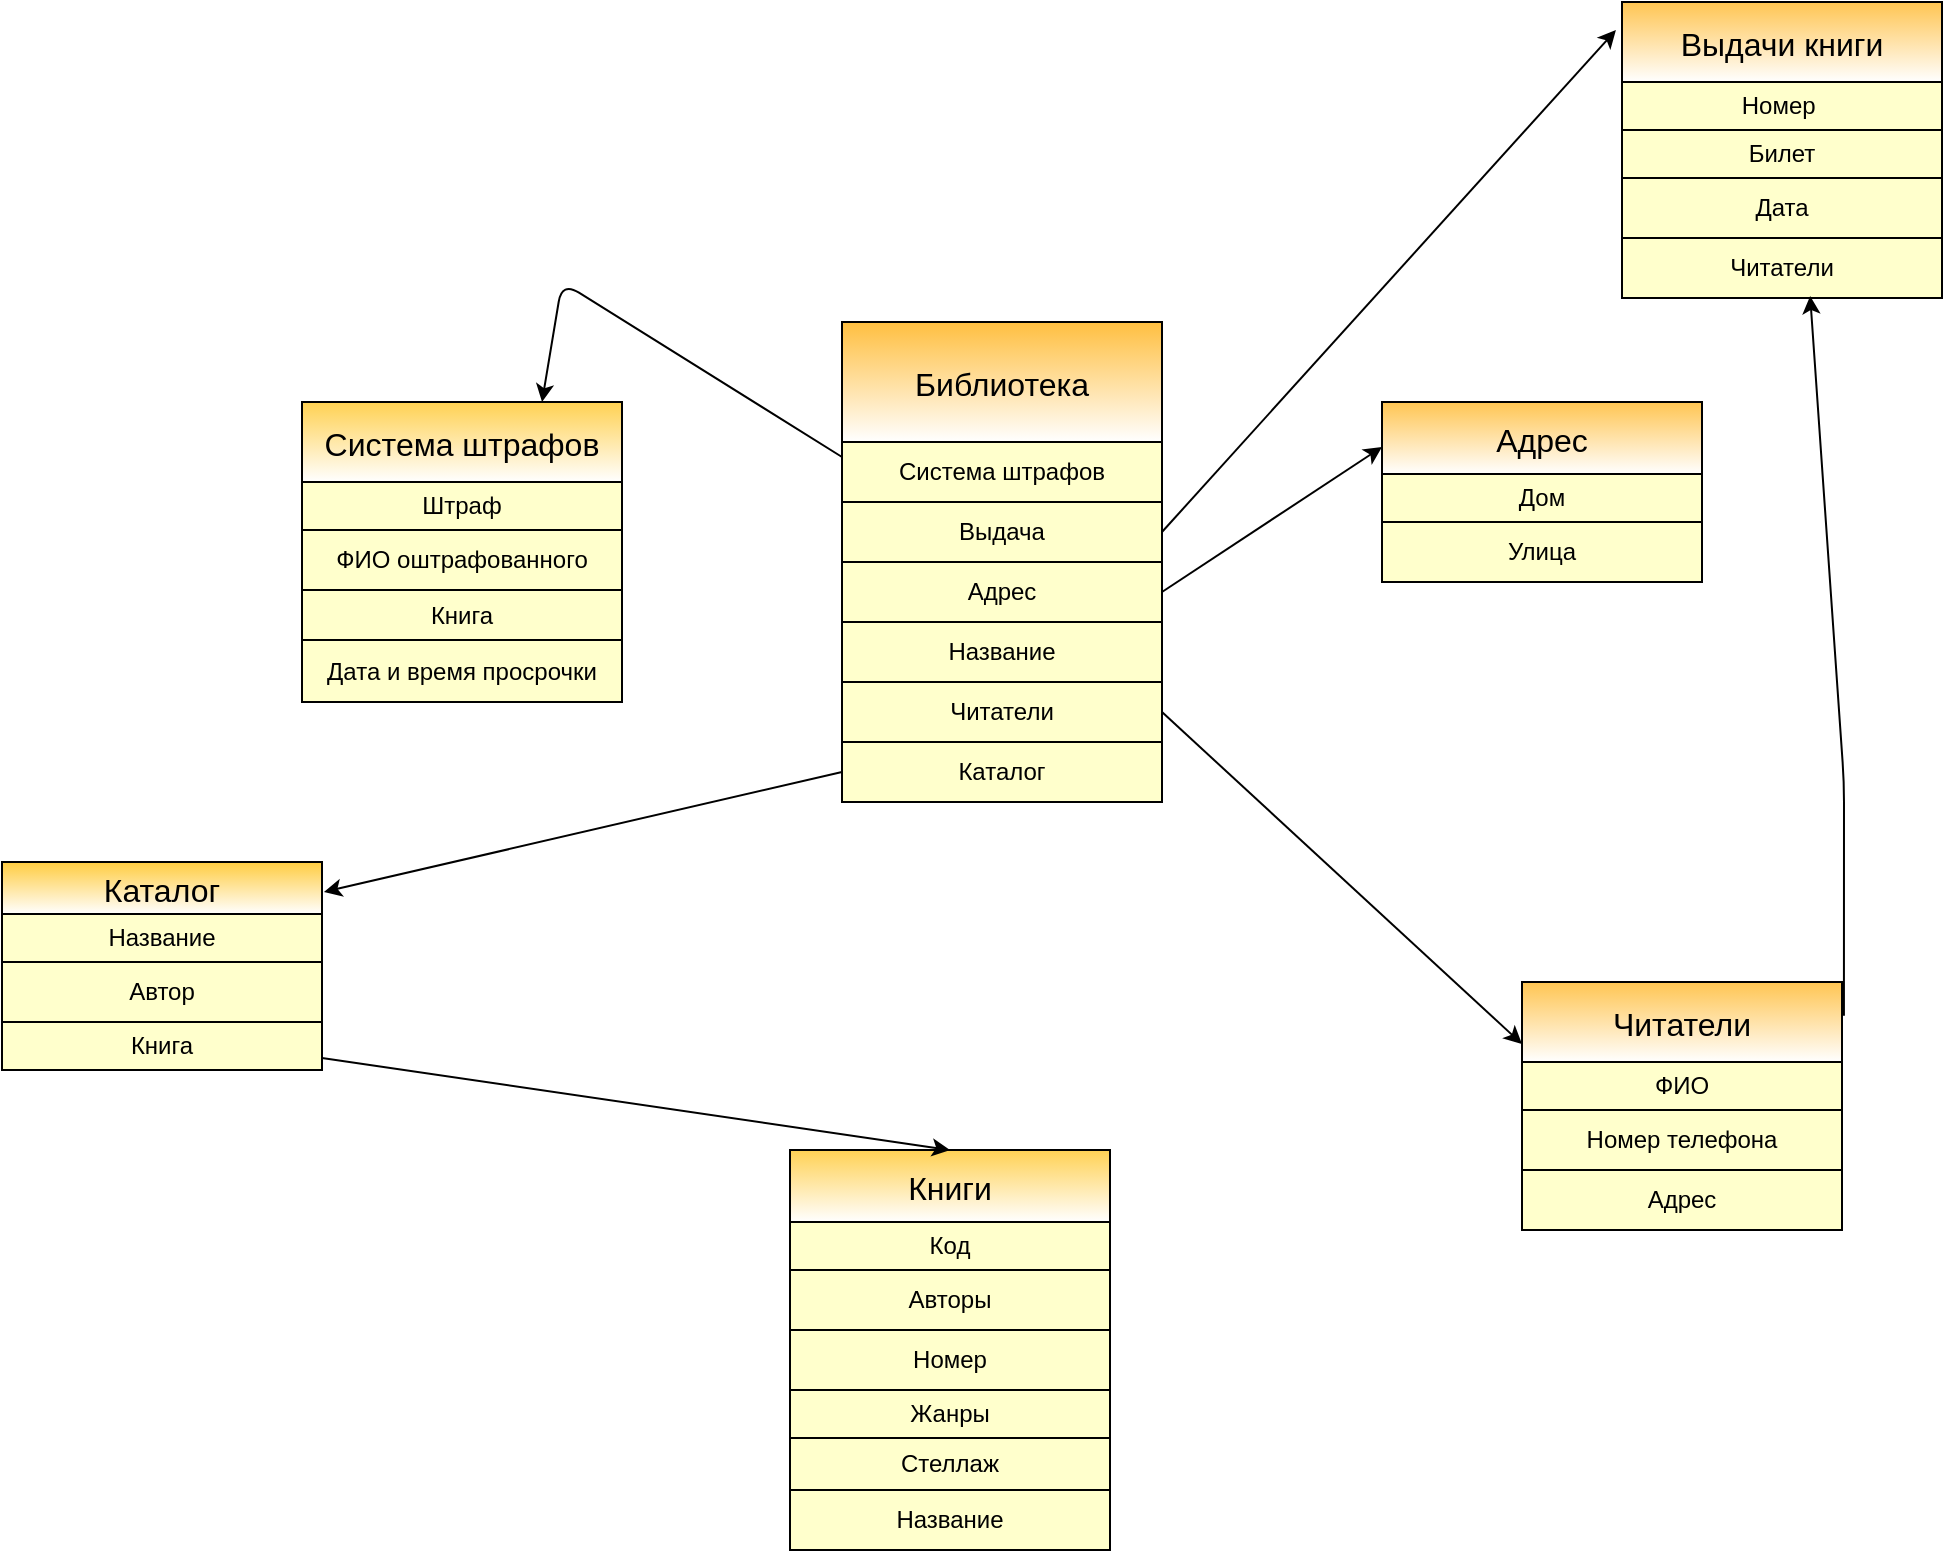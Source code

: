 <mxfile version="14.4.8" type="github">
  <diagram id="svhdN8_qwg-8alWqO27w" name="Page-1">
    <mxGraphModel dx="2276" dy="2005" grid="1" gridSize="10" guides="1" tooltips="1" connect="1" arrows="1" fold="1" page="1" pageScale="1" pageWidth="827" pageHeight="1169" math="0" shadow="0">
      <root>
        <mxCell id="0" />
        <mxCell id="AJRSuZmiTqvOx0K_vsic-136" value="Untitled Layer" style="" parent="0" />
        <mxCell id="1" style="" parent="0" />
        <mxCell id="AJRSuZmiTqvOx0K_vsic-28" value="Читатели" style="swimlane;fontStyle=0;childLayout=stackLayout;horizontal=1;startSize=40;horizontalStack=0;resizeParent=1;resizeParentMax=0;resizeLast=0;collapsible=1;marginBottom=0;align=center;fontSize=16;gradientDirection=north;gradientColor=#FFC552;" vertex="1" parent="1">
          <mxGeometry x="700" y="450" width="160" height="124" as="geometry" />
        </mxCell>
        <mxCell id="AJRSuZmiTqvOx0K_vsic-70" style="edgeStyle=orthogonalEdgeStyle;rounded=0;orthogonalLoop=1;jettySize=auto;html=1;exitX=0.5;exitY=1;exitDx=0;exitDy=0;entryX=0.5;entryY=0;entryDx=0;entryDy=0;fontFamily=Helvetica;" edge="1" parent="AJRSuZmiTqvOx0K_vsic-28" source="AJRSuZmiTqvOx0K_vsic-36" target="AJRSuZmiTqvOx0K_vsic-38">
          <mxGeometry relative="1" as="geometry" />
        </mxCell>
        <mxCell id="AJRSuZmiTqvOx0K_vsic-36" value="ФИО" style="rounded=0;whiteSpace=wrap;html=1;fontFamily=Helvetica;fillColor=#FFFFCC;" vertex="1" parent="AJRSuZmiTqvOx0K_vsic-28">
          <mxGeometry y="40" width="160" height="24" as="geometry" />
        </mxCell>
        <mxCell id="AJRSuZmiTqvOx0K_vsic-38" value="Номер телефона" style="rounded=0;whiteSpace=wrap;html=1;fontFamily=Helvetica;fillColor=#FFFFCC;" vertex="1" parent="AJRSuZmiTqvOx0K_vsic-28">
          <mxGeometry y="64" width="160" height="30" as="geometry" />
        </mxCell>
        <mxCell id="AJRSuZmiTqvOx0K_vsic-37" value="Адрес" style="rounded=0;whiteSpace=wrap;html=1;fontFamily=Helvetica;fillColor=#FFFFCC;" vertex="1" parent="AJRSuZmiTqvOx0K_vsic-28">
          <mxGeometry y="94" width="160" height="30" as="geometry" />
        </mxCell>
        <mxCell id="AJRSuZmiTqvOx0K_vsic-32" value="Каталог" style="swimlane;fontStyle=0;childLayout=stackLayout;horizontal=1;startSize=26;horizontalStack=0;resizeParent=1;resizeParentMax=0;resizeLast=0;collapsible=1;marginBottom=0;align=center;fontSize=16;gradientDirection=north;gradientColor=#FFCC40;" vertex="1" parent="1">
          <mxGeometry x="-60" y="390" width="160" height="104" as="geometry" />
        </mxCell>
        <mxCell id="AJRSuZmiTqvOx0K_vsic-39" value="Название" style="rounded=0;whiteSpace=wrap;html=1;fontFamily=Helvetica;fillColor=#FFFFCC;" vertex="1" parent="AJRSuZmiTqvOx0K_vsic-32">
          <mxGeometry y="26" width="160" height="24" as="geometry" />
        </mxCell>
        <mxCell id="AJRSuZmiTqvOx0K_vsic-40" value="Автор" style="rounded=0;whiteSpace=wrap;html=1;fontFamily=Helvetica;fillColor=#FFFFCC;" vertex="1" parent="AJRSuZmiTqvOx0K_vsic-32">
          <mxGeometry y="50" width="160" height="30" as="geometry" />
        </mxCell>
        <mxCell id="AJRSuZmiTqvOx0K_vsic-41" value="Книга" style="rounded=0;whiteSpace=wrap;html=1;fontFamily=Helvetica;fillColor=#FFFFCC;" vertex="1" parent="AJRSuZmiTqvOx0K_vsic-32">
          <mxGeometry y="80" width="160" height="24" as="geometry" />
        </mxCell>
        <mxCell id="AJRSuZmiTqvOx0K_vsic-46" value="Выдачи книги" style="swimlane;fontStyle=0;childLayout=stackLayout;horizontal=1;startSize=40;horizontalStack=0;resizeParent=1;resizeParentMax=0;resizeLast=0;collapsible=1;marginBottom=0;align=center;fontSize=16;gradientDirection=north;gradientColor=#FFC552;" vertex="1" parent="1">
          <mxGeometry x="750" y="-40" width="160" height="148" as="geometry" />
        </mxCell>
        <mxCell id="AJRSuZmiTqvOx0K_vsic-51" value="Номер&amp;nbsp;" style="rounded=0;whiteSpace=wrap;html=1;fontFamily=Helvetica;fillColor=#FFFFCC;" vertex="1" parent="AJRSuZmiTqvOx0K_vsic-46">
          <mxGeometry y="40" width="160" height="24" as="geometry" />
        </mxCell>
        <mxCell id="AJRSuZmiTqvOx0K_vsic-50" value="Билет" style="rounded=0;whiteSpace=wrap;html=1;fontFamily=Helvetica;fillColor=#FFFFCC;" vertex="1" parent="AJRSuZmiTqvOx0K_vsic-46">
          <mxGeometry y="64" width="160" height="24" as="geometry" />
        </mxCell>
        <mxCell id="AJRSuZmiTqvOx0K_vsic-52" value="Дата" style="rounded=0;whiteSpace=wrap;html=1;fontFamily=Helvetica;fillColor=#FFFFCC;" vertex="1" parent="AJRSuZmiTqvOx0K_vsic-46">
          <mxGeometry y="88" width="160" height="30" as="geometry" />
        </mxCell>
        <mxCell id="AJRSuZmiTqvOx0K_vsic-53" value="Читатели" style="rounded=0;whiteSpace=wrap;html=1;fontFamily=Helvetica;fillColor=#FFFFCC;" vertex="1" parent="AJRSuZmiTqvOx0K_vsic-46">
          <mxGeometry y="118" width="160" height="30" as="geometry" />
        </mxCell>
        <mxCell id="AJRSuZmiTqvOx0K_vsic-56" value="" style="endArrow=classic;html=1;fontFamily=Helvetica;exitX=1.006;exitY=0.136;exitDx=0;exitDy=0;exitPerimeter=0;entryX=0.588;entryY=0.967;entryDx=0;entryDy=0;entryPerimeter=0;" edge="1" parent="1" source="AJRSuZmiTqvOx0K_vsic-28" target="AJRSuZmiTqvOx0K_vsic-53">
          <mxGeometry width="50" height="50" relative="1" as="geometry">
            <mxPoint x="780" y="200" as="sourcePoint" />
            <mxPoint x="780" y="310" as="targetPoint" />
            <Array as="points">
              <mxPoint x="861" y="350" />
            </Array>
          </mxGeometry>
        </mxCell>
        <mxCell id="AJRSuZmiTqvOx0K_vsic-60" value="Библиотека" style="swimlane;fontStyle=0;childLayout=stackLayout;horizontal=1;startSize=60;horizontalStack=0;resizeParent=1;resizeParentMax=0;resizeLast=0;collapsible=1;marginBottom=0;align=center;fontSize=16;gradientDirection=north;gradientColor=#FFBF40;" vertex="1" parent="1">
          <mxGeometry x="360" y="120" width="160" height="240" as="geometry" />
        </mxCell>
        <mxCell id="AJRSuZmiTqvOx0K_vsic-66" value="Система штрафов" style="rounded=0;whiteSpace=wrap;html=1;fontFamily=Helvetica;fillColor=#FFFFCC;" vertex="1" parent="AJRSuZmiTqvOx0K_vsic-60">
          <mxGeometry y="60" width="160" height="30" as="geometry" />
        </mxCell>
        <mxCell id="AJRSuZmiTqvOx0K_vsic-65" value="Выдача" style="rounded=0;whiteSpace=wrap;html=1;fontFamily=Helvetica;fillColor=#FFFFCC;" vertex="1" parent="AJRSuZmiTqvOx0K_vsic-60">
          <mxGeometry y="90" width="160" height="30" as="geometry" />
        </mxCell>
        <mxCell id="AJRSuZmiTqvOx0K_vsic-68" value="Адрес" style="rounded=0;whiteSpace=wrap;html=1;fontFamily=Helvetica;fillColor=#FFFFCC;" vertex="1" parent="AJRSuZmiTqvOx0K_vsic-60">
          <mxGeometry y="120" width="160" height="30" as="geometry" />
        </mxCell>
        <mxCell id="AJRSuZmiTqvOx0K_vsic-69" value="Название" style="rounded=0;whiteSpace=wrap;html=1;fontFamily=Helvetica;fillColor=#FFFFCC;" vertex="1" parent="AJRSuZmiTqvOx0K_vsic-60">
          <mxGeometry y="150" width="160" height="30" as="geometry" />
        </mxCell>
        <mxCell id="AJRSuZmiTqvOx0K_vsic-67" value="Читатели" style="rounded=0;whiteSpace=wrap;html=1;fontFamily=Helvetica;fillColor=#FFFFCC;" vertex="1" parent="AJRSuZmiTqvOx0K_vsic-60">
          <mxGeometry y="180" width="160" height="30" as="geometry" />
        </mxCell>
        <mxCell id="AJRSuZmiTqvOx0K_vsic-64" value="Каталог" style="rounded=0;whiteSpace=wrap;html=1;fontFamily=Helvetica;fillColor=#FFFFCC;" vertex="1" parent="AJRSuZmiTqvOx0K_vsic-60">
          <mxGeometry y="210" width="160" height="30" as="geometry" />
        </mxCell>
        <mxCell id="AJRSuZmiTqvOx0K_vsic-71" style="edgeStyle=orthogonalEdgeStyle;rounded=0;orthogonalLoop=1;jettySize=auto;html=1;exitX=0.5;exitY=1;exitDx=0;exitDy=0;fontFamily=Helvetica;" edge="1" parent="AJRSuZmiTqvOx0K_vsic-60" source="AJRSuZmiTqvOx0K_vsic-66" target="AJRSuZmiTqvOx0K_vsic-66">
          <mxGeometry relative="1" as="geometry" />
        </mxCell>
        <mxCell id="AJRSuZmiTqvOx0K_vsic-73" value="" style="endArrow=classic;html=1;fontFamily=Helvetica;exitX=1;exitY=0.5;exitDx=0;exitDy=0;entryX=0;entryY=0.25;entryDx=0;entryDy=0;" edge="1" parent="1" source="AJRSuZmiTqvOx0K_vsic-67" target="AJRSuZmiTqvOx0K_vsic-28">
          <mxGeometry width="50" height="50" relative="1" as="geometry">
            <mxPoint x="390" y="340" as="sourcePoint" />
            <mxPoint x="440" y="290" as="targetPoint" />
          </mxGeometry>
        </mxCell>
        <mxCell id="AJRSuZmiTqvOx0K_vsic-74" value="" style="endArrow=classic;html=1;fontFamily=Helvetica;exitX=0;exitY=0.5;exitDx=0;exitDy=0;entryX=1.006;entryY=0.144;entryDx=0;entryDy=0;entryPerimeter=0;" edge="1" parent="1" source="AJRSuZmiTqvOx0K_vsic-64" target="AJRSuZmiTqvOx0K_vsic-32">
          <mxGeometry width="50" height="50" relative="1" as="geometry">
            <mxPoint x="390" y="340" as="sourcePoint" />
            <mxPoint x="290" y="390" as="targetPoint" />
          </mxGeometry>
        </mxCell>
        <mxCell id="AJRSuZmiTqvOx0K_vsic-80" value="" style="endArrow=classic;html=1;fontFamily=Helvetica;exitX=0;exitY=0.25;exitDx=0;exitDy=0;entryX=0.75;entryY=0;entryDx=0;entryDy=0;" edge="1" parent="1" source="AJRSuZmiTqvOx0K_vsic-66" target="AJRSuZmiTqvOx0K_vsic-89">
          <mxGeometry width="50" height="50" relative="1" as="geometry">
            <mxPoint x="390" y="340" as="sourcePoint" />
            <mxPoint x="240" y="140" as="targetPoint" />
            <Array as="points">
              <mxPoint x="220" y="100" />
            </Array>
          </mxGeometry>
        </mxCell>
        <mxCell id="AJRSuZmiTqvOx0K_vsic-81" value="" style="endArrow=classic;html=1;fontFamily=Helvetica;entryX=-0.019;entryY=0.095;entryDx=0;entryDy=0;entryPerimeter=0;exitX=1;exitY=0.5;exitDx=0;exitDy=0;" edge="1" parent="1" source="AJRSuZmiTqvOx0K_vsic-65" target="AJRSuZmiTqvOx0K_vsic-46">
          <mxGeometry width="50" height="50" relative="1" as="geometry">
            <mxPoint x="390" y="340" as="sourcePoint" />
            <mxPoint x="440" y="290" as="targetPoint" />
          </mxGeometry>
        </mxCell>
        <mxCell id="AJRSuZmiTqvOx0K_vsic-82" value="" style="endArrow=classic;html=1;fontFamily=Helvetica;exitX=1;exitY=0.5;exitDx=0;exitDy=0;entryX=0;entryY=0.25;entryDx=0;entryDy=0;" edge="1" parent="1" source="AJRSuZmiTqvOx0K_vsic-68" target="AJRSuZmiTqvOx0K_vsic-83">
          <mxGeometry width="50" height="50" relative="1" as="geometry">
            <mxPoint x="390" y="340" as="sourcePoint" />
            <mxPoint x="590" y="255" as="targetPoint" />
          </mxGeometry>
        </mxCell>
        <mxCell id="AJRSuZmiTqvOx0K_vsic-83" value="Адрес" style="swimlane;fontStyle=0;childLayout=stackLayout;horizontal=1;startSize=36;horizontalStack=0;resizeParent=1;resizeParentMax=0;resizeLast=0;collapsible=1;marginBottom=0;align=center;fontSize=16;gradientDirection=north;gradientColor=#FFC552;" vertex="1" parent="1">
          <mxGeometry x="630" y="160" width="160" height="90" as="geometry" />
        </mxCell>
        <mxCell id="AJRSuZmiTqvOx0K_vsic-88" value="Дом" style="rounded=0;whiteSpace=wrap;html=1;fontFamily=Helvetica;fillColor=#FFFFCC;" vertex="1" parent="AJRSuZmiTqvOx0K_vsic-83">
          <mxGeometry y="36" width="160" height="24" as="geometry" />
        </mxCell>
        <mxCell id="AJRSuZmiTqvOx0K_vsic-87" value="Улица" style="rounded=0;whiteSpace=wrap;html=1;fontFamily=Helvetica;fillColor=#FFFFCC;" vertex="1" parent="AJRSuZmiTqvOx0K_vsic-83">
          <mxGeometry y="60" width="160" height="30" as="geometry" />
        </mxCell>
        <mxCell id="AJRSuZmiTqvOx0K_vsic-89" value="Система штрафов" style="swimlane;fontStyle=0;childLayout=stackLayout;horizontal=1;startSize=40;horizontalStack=0;resizeParent=1;resizeParentMax=0;resizeLast=0;collapsible=1;marginBottom=0;align=center;fontSize=16;gradientDirection=north;gradientColor=#FFD152;" vertex="1" parent="1">
          <mxGeometry x="90" y="160" width="160" height="150" as="geometry" />
        </mxCell>
        <mxCell id="AJRSuZmiTqvOx0K_vsic-93" value="Штраф" style="rounded=0;whiteSpace=wrap;html=1;fontFamily=Helvetica;fillColor=#FFFFCC;" vertex="1" parent="AJRSuZmiTqvOx0K_vsic-89">
          <mxGeometry y="40" width="160" height="24" as="geometry" />
        </mxCell>
        <mxCell id="AJRSuZmiTqvOx0K_vsic-94" value="ФИО оштрафованного" style="rounded=0;whiteSpace=wrap;html=1;fontFamily=Helvetica;fillColor=#FFFFCC;" vertex="1" parent="AJRSuZmiTqvOx0K_vsic-89">
          <mxGeometry y="64" width="160" height="30" as="geometry" />
        </mxCell>
        <mxCell id="AJRSuZmiTqvOx0K_vsic-95" value="Книга" style="rounded=0;whiteSpace=wrap;html=1;fontFamily=Helvetica;fillColor=#FFFFCC;" vertex="1" parent="AJRSuZmiTqvOx0K_vsic-89">
          <mxGeometry y="94" width="160" height="25" as="geometry" />
        </mxCell>
        <mxCell id="AJRSuZmiTqvOx0K_vsic-96" value="Дата и время просрочки" style="rounded=0;whiteSpace=wrap;html=1;fontFamily=Helvetica;fillColor=#FFFFCC;" vertex="1" parent="AJRSuZmiTqvOx0K_vsic-89">
          <mxGeometry y="119" width="160" height="31" as="geometry" />
        </mxCell>
        <mxCell id="AJRSuZmiTqvOx0K_vsic-98" value="Книги" style="swimlane;fontStyle=0;childLayout=stackLayout;horizontal=1;startSize=36;horizontalStack=0;resizeParent=1;resizeParentMax=0;resizeLast=0;collapsible=1;marginBottom=0;align=center;fontSize=16;gradientDirection=north;gradientColor=#FFD154;" vertex="1" parent="1">
          <mxGeometry x="334" y="534" width="160" height="200" as="geometry" />
        </mxCell>
        <mxCell id="AJRSuZmiTqvOx0K_vsic-103" value="Код" style="rounded=0;whiteSpace=wrap;html=1;fontFamily=Helvetica;fillColor=#FFFFCC;" vertex="1" parent="AJRSuZmiTqvOx0K_vsic-98">
          <mxGeometry y="36" width="160" height="24" as="geometry" />
        </mxCell>
        <mxCell id="AJRSuZmiTqvOx0K_vsic-104" value="Авторы" style="rounded=0;whiteSpace=wrap;html=1;fontFamily=Helvetica;fillColor=#FFFFCC;" vertex="1" parent="AJRSuZmiTqvOx0K_vsic-98">
          <mxGeometry y="60" width="160" height="30" as="geometry" />
        </mxCell>
        <mxCell id="AJRSuZmiTqvOx0K_vsic-105" value="Номер" style="rounded=0;whiteSpace=wrap;html=1;fontFamily=Helvetica;fillColor=#FFFFCC;" vertex="1" parent="AJRSuZmiTqvOx0K_vsic-98">
          <mxGeometry y="90" width="160" height="30" as="geometry" />
        </mxCell>
        <mxCell id="AJRSuZmiTqvOx0K_vsic-102" value="Жанры" style="rounded=0;whiteSpace=wrap;html=1;fontFamily=Helvetica;fillColor=#FFFFCC;" vertex="1" parent="AJRSuZmiTqvOx0K_vsic-98">
          <mxGeometry y="120" width="160" height="24" as="geometry" />
        </mxCell>
        <mxCell id="AJRSuZmiTqvOx0K_vsic-106" value="Стеллаж" style="rounded=0;whiteSpace=wrap;html=1;fontFamily=Helvetica;fillColor=#FFFFCC;" vertex="1" parent="AJRSuZmiTqvOx0K_vsic-98">
          <mxGeometry y="144" width="160" height="26" as="geometry" />
        </mxCell>
        <mxCell id="AJRSuZmiTqvOx0K_vsic-107" value="Название" style="rounded=0;whiteSpace=wrap;html=1;fontFamily=Helvetica;fillColor=#FFFFCC;" vertex="1" parent="AJRSuZmiTqvOx0K_vsic-98">
          <mxGeometry y="170" width="160" height="30" as="geometry" />
        </mxCell>
        <mxCell id="AJRSuZmiTqvOx0K_vsic-108" value="" style="endArrow=classic;html=1;fontFamily=Helvetica;exitX=1;exitY=0.75;exitDx=0;exitDy=0;entryX=0.5;entryY=0;entryDx=0;entryDy=0;" edge="1" parent="1" source="AJRSuZmiTqvOx0K_vsic-41" target="AJRSuZmiTqvOx0K_vsic-98">
          <mxGeometry width="50" height="50" relative="1" as="geometry">
            <mxPoint x="390" y="420" as="sourcePoint" />
            <mxPoint x="440" y="460" as="targetPoint" />
          </mxGeometry>
        </mxCell>
      </root>
    </mxGraphModel>
  </diagram>
</mxfile>
